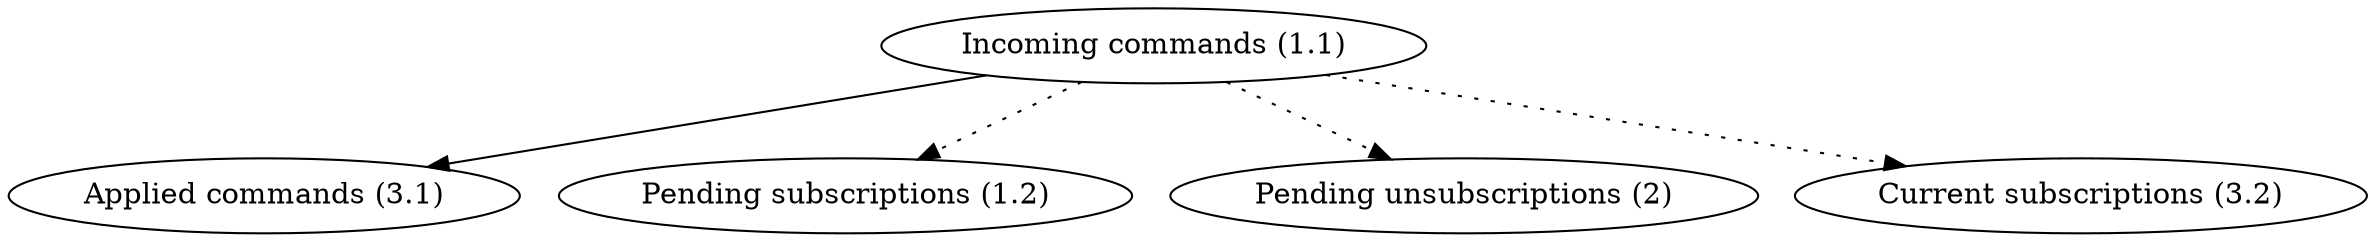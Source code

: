 digraph ypotf {
  "Incoming commands (1.1)" -> "Applied commands (3.1)";

  "Incoming commands (1.1)" -> "Pending subscriptions (1.2)" [style=dotted];
  "Incoming commands (1.1)" -> "Pending unsubscriptions (2)" [style=dotted];
  "Incoming commands (1.1)" -> "Current subscriptions (3.2)" [style=dotted];
}
